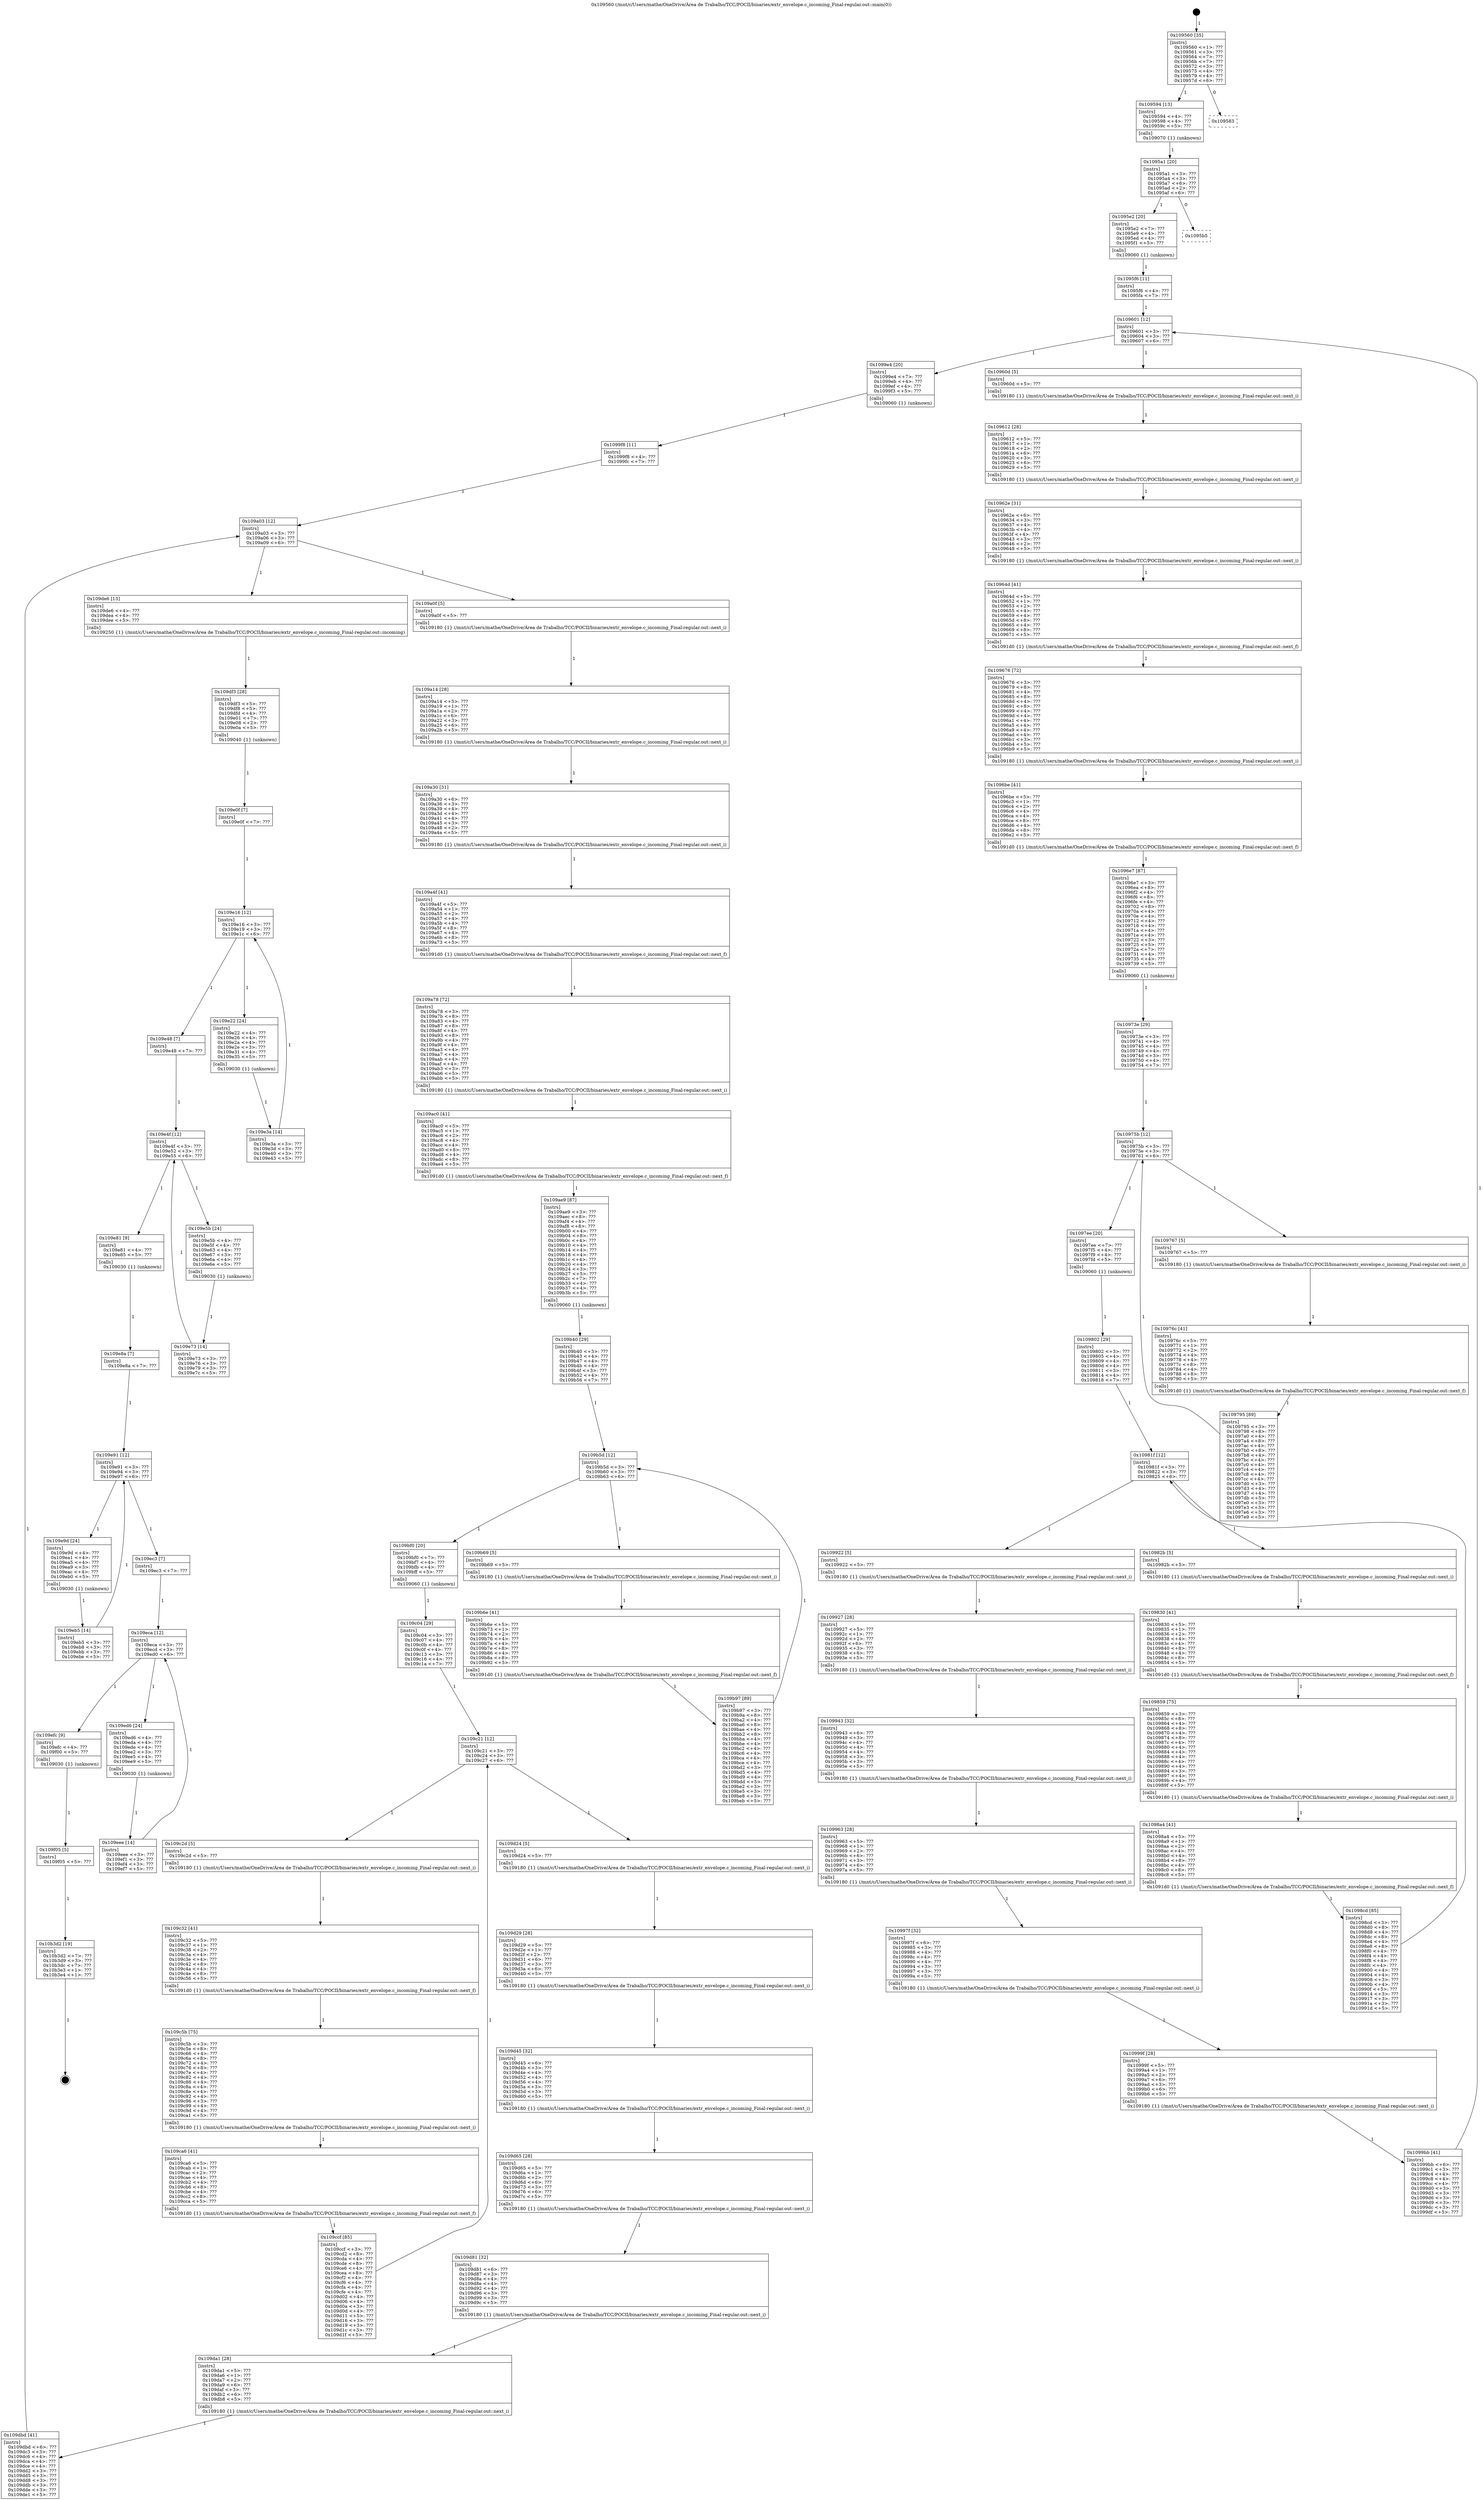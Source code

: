 digraph "0x109560" {
  label = "0x109560 (/mnt/c/Users/mathe/OneDrive/Área de Trabalho/TCC/POCII/binaries/extr_envelope.c_incoming_Final-regular.out::main(0))"
  labelloc = "t"
  node[shape=record]

  Entry [label="",width=0.3,height=0.3,shape=circle,fillcolor=black,style=filled]
  "0x109560" [label="{
     0x109560 [35]\l
     | [instrs]\l
     &nbsp;&nbsp;0x109560 \<+1\>: ???\l
     &nbsp;&nbsp;0x109561 \<+3\>: ???\l
     &nbsp;&nbsp;0x109564 \<+7\>: ???\l
     &nbsp;&nbsp;0x10956b \<+7\>: ???\l
     &nbsp;&nbsp;0x109572 \<+3\>: ???\l
     &nbsp;&nbsp;0x109575 \<+4\>: ???\l
     &nbsp;&nbsp;0x109579 \<+4\>: ???\l
     &nbsp;&nbsp;0x10957d \<+6\>: ???\l
  }"]
  "0x109594" [label="{
     0x109594 [13]\l
     | [instrs]\l
     &nbsp;&nbsp;0x109594 \<+4\>: ???\l
     &nbsp;&nbsp;0x109598 \<+4\>: ???\l
     &nbsp;&nbsp;0x10959c \<+5\>: ???\l
     | [calls]\l
     &nbsp;&nbsp;0x109070 \{1\} (unknown)\l
  }"]
  "0x109583" [label="{
     0x109583\l
  }", style=dashed]
  "0x1095a1" [label="{
     0x1095a1 [20]\l
     | [instrs]\l
     &nbsp;&nbsp;0x1095a1 \<+3\>: ???\l
     &nbsp;&nbsp;0x1095a4 \<+3\>: ???\l
     &nbsp;&nbsp;0x1095a7 \<+6\>: ???\l
     &nbsp;&nbsp;0x1095ad \<+2\>: ???\l
     &nbsp;&nbsp;0x1095af \<+6\>: ???\l
  }"]
  "0x1095e2" [label="{
     0x1095e2 [20]\l
     | [instrs]\l
     &nbsp;&nbsp;0x1095e2 \<+7\>: ???\l
     &nbsp;&nbsp;0x1095e9 \<+4\>: ???\l
     &nbsp;&nbsp;0x1095ed \<+4\>: ???\l
     &nbsp;&nbsp;0x1095f1 \<+5\>: ???\l
     | [calls]\l
     &nbsp;&nbsp;0x109060 \{1\} (unknown)\l
  }"]
  "0x1095b5" [label="{
     0x1095b5\l
  }", style=dashed]
  "0x109601" [label="{
     0x109601 [12]\l
     | [instrs]\l
     &nbsp;&nbsp;0x109601 \<+3\>: ???\l
     &nbsp;&nbsp;0x109604 \<+3\>: ???\l
     &nbsp;&nbsp;0x109607 \<+6\>: ???\l
  }"]
  "0x1099e4" [label="{
     0x1099e4 [20]\l
     | [instrs]\l
     &nbsp;&nbsp;0x1099e4 \<+7\>: ???\l
     &nbsp;&nbsp;0x1099eb \<+4\>: ???\l
     &nbsp;&nbsp;0x1099ef \<+4\>: ???\l
     &nbsp;&nbsp;0x1099f3 \<+5\>: ???\l
     | [calls]\l
     &nbsp;&nbsp;0x109060 \{1\} (unknown)\l
  }"]
  "0x10960d" [label="{
     0x10960d [5]\l
     | [instrs]\l
     &nbsp;&nbsp;0x10960d \<+5\>: ???\l
     | [calls]\l
     &nbsp;&nbsp;0x109180 \{1\} (/mnt/c/Users/mathe/OneDrive/Área de Trabalho/TCC/POCII/binaries/extr_envelope.c_incoming_Final-regular.out::next_i)\l
  }"]
  "0x109612" [label="{
     0x109612 [28]\l
     | [instrs]\l
     &nbsp;&nbsp;0x109612 \<+5\>: ???\l
     &nbsp;&nbsp;0x109617 \<+1\>: ???\l
     &nbsp;&nbsp;0x109618 \<+2\>: ???\l
     &nbsp;&nbsp;0x10961a \<+6\>: ???\l
     &nbsp;&nbsp;0x109620 \<+3\>: ???\l
     &nbsp;&nbsp;0x109623 \<+6\>: ???\l
     &nbsp;&nbsp;0x109629 \<+5\>: ???\l
     | [calls]\l
     &nbsp;&nbsp;0x109180 \{1\} (/mnt/c/Users/mathe/OneDrive/Área de Trabalho/TCC/POCII/binaries/extr_envelope.c_incoming_Final-regular.out::next_i)\l
  }"]
  "0x10962e" [label="{
     0x10962e [31]\l
     | [instrs]\l
     &nbsp;&nbsp;0x10962e \<+6\>: ???\l
     &nbsp;&nbsp;0x109634 \<+3\>: ???\l
     &nbsp;&nbsp;0x109637 \<+4\>: ???\l
     &nbsp;&nbsp;0x10963b \<+4\>: ???\l
     &nbsp;&nbsp;0x10963f \<+4\>: ???\l
     &nbsp;&nbsp;0x109643 \<+3\>: ???\l
     &nbsp;&nbsp;0x109646 \<+2\>: ???\l
     &nbsp;&nbsp;0x109648 \<+5\>: ???\l
     | [calls]\l
     &nbsp;&nbsp;0x109180 \{1\} (/mnt/c/Users/mathe/OneDrive/Área de Trabalho/TCC/POCII/binaries/extr_envelope.c_incoming_Final-regular.out::next_i)\l
  }"]
  "0x10964d" [label="{
     0x10964d [41]\l
     | [instrs]\l
     &nbsp;&nbsp;0x10964d \<+5\>: ???\l
     &nbsp;&nbsp;0x109652 \<+1\>: ???\l
     &nbsp;&nbsp;0x109653 \<+2\>: ???\l
     &nbsp;&nbsp;0x109655 \<+4\>: ???\l
     &nbsp;&nbsp;0x109659 \<+4\>: ???\l
     &nbsp;&nbsp;0x10965d \<+8\>: ???\l
     &nbsp;&nbsp;0x109665 \<+4\>: ???\l
     &nbsp;&nbsp;0x109669 \<+8\>: ???\l
     &nbsp;&nbsp;0x109671 \<+5\>: ???\l
     | [calls]\l
     &nbsp;&nbsp;0x1091d0 \{1\} (/mnt/c/Users/mathe/OneDrive/Área de Trabalho/TCC/POCII/binaries/extr_envelope.c_incoming_Final-regular.out::next_f)\l
  }"]
  "0x109676" [label="{
     0x109676 [72]\l
     | [instrs]\l
     &nbsp;&nbsp;0x109676 \<+3\>: ???\l
     &nbsp;&nbsp;0x109679 \<+8\>: ???\l
     &nbsp;&nbsp;0x109681 \<+4\>: ???\l
     &nbsp;&nbsp;0x109685 \<+8\>: ???\l
     &nbsp;&nbsp;0x10968d \<+4\>: ???\l
     &nbsp;&nbsp;0x109691 \<+8\>: ???\l
     &nbsp;&nbsp;0x109699 \<+4\>: ???\l
     &nbsp;&nbsp;0x10969d \<+4\>: ???\l
     &nbsp;&nbsp;0x1096a1 \<+4\>: ???\l
     &nbsp;&nbsp;0x1096a5 \<+4\>: ???\l
     &nbsp;&nbsp;0x1096a9 \<+4\>: ???\l
     &nbsp;&nbsp;0x1096ad \<+4\>: ???\l
     &nbsp;&nbsp;0x1096b1 \<+3\>: ???\l
     &nbsp;&nbsp;0x1096b4 \<+5\>: ???\l
     &nbsp;&nbsp;0x1096b9 \<+5\>: ???\l
     | [calls]\l
     &nbsp;&nbsp;0x109180 \{1\} (/mnt/c/Users/mathe/OneDrive/Área de Trabalho/TCC/POCII/binaries/extr_envelope.c_incoming_Final-regular.out::next_i)\l
  }"]
  "0x1096be" [label="{
     0x1096be [41]\l
     | [instrs]\l
     &nbsp;&nbsp;0x1096be \<+5\>: ???\l
     &nbsp;&nbsp;0x1096c3 \<+1\>: ???\l
     &nbsp;&nbsp;0x1096c4 \<+2\>: ???\l
     &nbsp;&nbsp;0x1096c6 \<+4\>: ???\l
     &nbsp;&nbsp;0x1096ca \<+4\>: ???\l
     &nbsp;&nbsp;0x1096ce \<+8\>: ???\l
     &nbsp;&nbsp;0x1096d6 \<+4\>: ???\l
     &nbsp;&nbsp;0x1096da \<+8\>: ???\l
     &nbsp;&nbsp;0x1096e2 \<+5\>: ???\l
     | [calls]\l
     &nbsp;&nbsp;0x1091d0 \{1\} (/mnt/c/Users/mathe/OneDrive/Área de Trabalho/TCC/POCII/binaries/extr_envelope.c_incoming_Final-regular.out::next_f)\l
  }"]
  "0x1096e7" [label="{
     0x1096e7 [87]\l
     | [instrs]\l
     &nbsp;&nbsp;0x1096e7 \<+3\>: ???\l
     &nbsp;&nbsp;0x1096ea \<+8\>: ???\l
     &nbsp;&nbsp;0x1096f2 \<+4\>: ???\l
     &nbsp;&nbsp;0x1096f6 \<+8\>: ???\l
     &nbsp;&nbsp;0x1096fe \<+4\>: ???\l
     &nbsp;&nbsp;0x109702 \<+8\>: ???\l
     &nbsp;&nbsp;0x10970a \<+4\>: ???\l
     &nbsp;&nbsp;0x10970e \<+4\>: ???\l
     &nbsp;&nbsp;0x109712 \<+4\>: ???\l
     &nbsp;&nbsp;0x109716 \<+4\>: ???\l
     &nbsp;&nbsp;0x10971a \<+4\>: ???\l
     &nbsp;&nbsp;0x10971e \<+4\>: ???\l
     &nbsp;&nbsp;0x109722 \<+3\>: ???\l
     &nbsp;&nbsp;0x109725 \<+5\>: ???\l
     &nbsp;&nbsp;0x10972a \<+7\>: ???\l
     &nbsp;&nbsp;0x109731 \<+4\>: ???\l
     &nbsp;&nbsp;0x109735 \<+4\>: ???\l
     &nbsp;&nbsp;0x109739 \<+5\>: ???\l
     | [calls]\l
     &nbsp;&nbsp;0x109060 \{1\} (unknown)\l
  }"]
  "0x10975b" [label="{
     0x10975b [12]\l
     | [instrs]\l
     &nbsp;&nbsp;0x10975b \<+3\>: ???\l
     &nbsp;&nbsp;0x10975e \<+3\>: ???\l
     &nbsp;&nbsp;0x109761 \<+6\>: ???\l
  }"]
  "0x1097ee" [label="{
     0x1097ee [20]\l
     | [instrs]\l
     &nbsp;&nbsp;0x1097ee \<+7\>: ???\l
     &nbsp;&nbsp;0x1097f5 \<+4\>: ???\l
     &nbsp;&nbsp;0x1097f9 \<+4\>: ???\l
     &nbsp;&nbsp;0x1097fd \<+5\>: ???\l
     | [calls]\l
     &nbsp;&nbsp;0x109060 \{1\} (unknown)\l
  }"]
  "0x109767" [label="{
     0x109767 [5]\l
     | [instrs]\l
     &nbsp;&nbsp;0x109767 \<+5\>: ???\l
     | [calls]\l
     &nbsp;&nbsp;0x109180 \{1\} (/mnt/c/Users/mathe/OneDrive/Área de Trabalho/TCC/POCII/binaries/extr_envelope.c_incoming_Final-regular.out::next_i)\l
  }"]
  "0x10976c" [label="{
     0x10976c [41]\l
     | [instrs]\l
     &nbsp;&nbsp;0x10976c \<+5\>: ???\l
     &nbsp;&nbsp;0x109771 \<+1\>: ???\l
     &nbsp;&nbsp;0x109772 \<+2\>: ???\l
     &nbsp;&nbsp;0x109774 \<+4\>: ???\l
     &nbsp;&nbsp;0x109778 \<+4\>: ???\l
     &nbsp;&nbsp;0x10977c \<+8\>: ???\l
     &nbsp;&nbsp;0x109784 \<+4\>: ???\l
     &nbsp;&nbsp;0x109788 \<+8\>: ???\l
     &nbsp;&nbsp;0x109790 \<+5\>: ???\l
     | [calls]\l
     &nbsp;&nbsp;0x1091d0 \{1\} (/mnt/c/Users/mathe/OneDrive/Área de Trabalho/TCC/POCII/binaries/extr_envelope.c_incoming_Final-regular.out::next_f)\l
  }"]
  "0x109795" [label="{
     0x109795 [89]\l
     | [instrs]\l
     &nbsp;&nbsp;0x109795 \<+3\>: ???\l
     &nbsp;&nbsp;0x109798 \<+8\>: ???\l
     &nbsp;&nbsp;0x1097a0 \<+4\>: ???\l
     &nbsp;&nbsp;0x1097a4 \<+8\>: ???\l
     &nbsp;&nbsp;0x1097ac \<+4\>: ???\l
     &nbsp;&nbsp;0x1097b0 \<+8\>: ???\l
     &nbsp;&nbsp;0x1097b8 \<+4\>: ???\l
     &nbsp;&nbsp;0x1097bc \<+4\>: ???\l
     &nbsp;&nbsp;0x1097c0 \<+4\>: ???\l
     &nbsp;&nbsp;0x1097c4 \<+4\>: ???\l
     &nbsp;&nbsp;0x1097c8 \<+4\>: ???\l
     &nbsp;&nbsp;0x1097cc \<+4\>: ???\l
     &nbsp;&nbsp;0x1097d0 \<+3\>: ???\l
     &nbsp;&nbsp;0x1097d3 \<+4\>: ???\l
     &nbsp;&nbsp;0x1097d7 \<+4\>: ???\l
     &nbsp;&nbsp;0x1097db \<+5\>: ???\l
     &nbsp;&nbsp;0x1097e0 \<+3\>: ???\l
     &nbsp;&nbsp;0x1097e3 \<+3\>: ???\l
     &nbsp;&nbsp;0x1097e6 \<+3\>: ???\l
     &nbsp;&nbsp;0x1097e9 \<+5\>: ???\l
  }"]
  "0x10973e" [label="{
     0x10973e [29]\l
     | [instrs]\l
     &nbsp;&nbsp;0x10973e \<+3\>: ???\l
     &nbsp;&nbsp;0x109741 \<+4\>: ???\l
     &nbsp;&nbsp;0x109745 \<+4\>: ???\l
     &nbsp;&nbsp;0x109749 \<+4\>: ???\l
     &nbsp;&nbsp;0x10974d \<+3\>: ???\l
     &nbsp;&nbsp;0x109750 \<+4\>: ???\l
     &nbsp;&nbsp;0x109754 \<+7\>: ???\l
  }"]
  "0x10981f" [label="{
     0x10981f [12]\l
     | [instrs]\l
     &nbsp;&nbsp;0x10981f \<+3\>: ???\l
     &nbsp;&nbsp;0x109822 \<+3\>: ???\l
     &nbsp;&nbsp;0x109825 \<+6\>: ???\l
  }"]
  "0x109922" [label="{
     0x109922 [5]\l
     | [instrs]\l
     &nbsp;&nbsp;0x109922 \<+5\>: ???\l
     | [calls]\l
     &nbsp;&nbsp;0x109180 \{1\} (/mnt/c/Users/mathe/OneDrive/Área de Trabalho/TCC/POCII/binaries/extr_envelope.c_incoming_Final-regular.out::next_i)\l
  }"]
  "0x10982b" [label="{
     0x10982b [5]\l
     | [instrs]\l
     &nbsp;&nbsp;0x10982b \<+5\>: ???\l
     | [calls]\l
     &nbsp;&nbsp;0x109180 \{1\} (/mnt/c/Users/mathe/OneDrive/Área de Trabalho/TCC/POCII/binaries/extr_envelope.c_incoming_Final-regular.out::next_i)\l
  }"]
  "0x109830" [label="{
     0x109830 [41]\l
     | [instrs]\l
     &nbsp;&nbsp;0x109830 \<+5\>: ???\l
     &nbsp;&nbsp;0x109835 \<+1\>: ???\l
     &nbsp;&nbsp;0x109836 \<+2\>: ???\l
     &nbsp;&nbsp;0x109838 \<+4\>: ???\l
     &nbsp;&nbsp;0x10983c \<+4\>: ???\l
     &nbsp;&nbsp;0x109840 \<+8\>: ???\l
     &nbsp;&nbsp;0x109848 \<+4\>: ???\l
     &nbsp;&nbsp;0x10984c \<+8\>: ???\l
     &nbsp;&nbsp;0x109854 \<+5\>: ???\l
     | [calls]\l
     &nbsp;&nbsp;0x1091d0 \{1\} (/mnt/c/Users/mathe/OneDrive/Área de Trabalho/TCC/POCII/binaries/extr_envelope.c_incoming_Final-regular.out::next_f)\l
  }"]
  "0x109859" [label="{
     0x109859 [75]\l
     | [instrs]\l
     &nbsp;&nbsp;0x109859 \<+3\>: ???\l
     &nbsp;&nbsp;0x10985c \<+8\>: ???\l
     &nbsp;&nbsp;0x109864 \<+4\>: ???\l
     &nbsp;&nbsp;0x109868 \<+8\>: ???\l
     &nbsp;&nbsp;0x109870 \<+4\>: ???\l
     &nbsp;&nbsp;0x109874 \<+8\>: ???\l
     &nbsp;&nbsp;0x10987c \<+4\>: ???\l
     &nbsp;&nbsp;0x109880 \<+4\>: ???\l
     &nbsp;&nbsp;0x109884 \<+4\>: ???\l
     &nbsp;&nbsp;0x109888 \<+4\>: ???\l
     &nbsp;&nbsp;0x10988c \<+4\>: ???\l
     &nbsp;&nbsp;0x109890 \<+4\>: ???\l
     &nbsp;&nbsp;0x109894 \<+3\>: ???\l
     &nbsp;&nbsp;0x109897 \<+4\>: ???\l
     &nbsp;&nbsp;0x10989b \<+4\>: ???\l
     &nbsp;&nbsp;0x10989f \<+5\>: ???\l
     | [calls]\l
     &nbsp;&nbsp;0x109180 \{1\} (/mnt/c/Users/mathe/OneDrive/Área de Trabalho/TCC/POCII/binaries/extr_envelope.c_incoming_Final-regular.out::next_i)\l
  }"]
  "0x1098a4" [label="{
     0x1098a4 [41]\l
     | [instrs]\l
     &nbsp;&nbsp;0x1098a4 \<+5\>: ???\l
     &nbsp;&nbsp;0x1098a9 \<+1\>: ???\l
     &nbsp;&nbsp;0x1098aa \<+2\>: ???\l
     &nbsp;&nbsp;0x1098ac \<+4\>: ???\l
     &nbsp;&nbsp;0x1098b0 \<+4\>: ???\l
     &nbsp;&nbsp;0x1098b4 \<+8\>: ???\l
     &nbsp;&nbsp;0x1098bc \<+4\>: ???\l
     &nbsp;&nbsp;0x1098c0 \<+8\>: ???\l
     &nbsp;&nbsp;0x1098c8 \<+5\>: ???\l
     | [calls]\l
     &nbsp;&nbsp;0x1091d0 \{1\} (/mnt/c/Users/mathe/OneDrive/Área de Trabalho/TCC/POCII/binaries/extr_envelope.c_incoming_Final-regular.out::next_f)\l
  }"]
  "0x1098cd" [label="{
     0x1098cd [85]\l
     | [instrs]\l
     &nbsp;&nbsp;0x1098cd \<+3\>: ???\l
     &nbsp;&nbsp;0x1098d0 \<+8\>: ???\l
     &nbsp;&nbsp;0x1098d8 \<+4\>: ???\l
     &nbsp;&nbsp;0x1098dc \<+8\>: ???\l
     &nbsp;&nbsp;0x1098e4 \<+4\>: ???\l
     &nbsp;&nbsp;0x1098e8 \<+8\>: ???\l
     &nbsp;&nbsp;0x1098f0 \<+4\>: ???\l
     &nbsp;&nbsp;0x1098f4 \<+4\>: ???\l
     &nbsp;&nbsp;0x1098f8 \<+4\>: ???\l
     &nbsp;&nbsp;0x1098fc \<+4\>: ???\l
     &nbsp;&nbsp;0x109900 \<+4\>: ???\l
     &nbsp;&nbsp;0x109904 \<+4\>: ???\l
     &nbsp;&nbsp;0x109908 \<+3\>: ???\l
     &nbsp;&nbsp;0x10990b \<+4\>: ???\l
     &nbsp;&nbsp;0x10990f \<+5\>: ???\l
     &nbsp;&nbsp;0x109914 \<+3\>: ???\l
     &nbsp;&nbsp;0x109917 \<+3\>: ???\l
     &nbsp;&nbsp;0x10991a \<+3\>: ???\l
     &nbsp;&nbsp;0x10991d \<+5\>: ???\l
  }"]
  "0x109802" [label="{
     0x109802 [29]\l
     | [instrs]\l
     &nbsp;&nbsp;0x109802 \<+3\>: ???\l
     &nbsp;&nbsp;0x109805 \<+4\>: ???\l
     &nbsp;&nbsp;0x109809 \<+4\>: ???\l
     &nbsp;&nbsp;0x10980d \<+4\>: ???\l
     &nbsp;&nbsp;0x109811 \<+3\>: ???\l
     &nbsp;&nbsp;0x109814 \<+4\>: ???\l
     &nbsp;&nbsp;0x109818 \<+7\>: ???\l
  }"]
  "0x109927" [label="{
     0x109927 [28]\l
     | [instrs]\l
     &nbsp;&nbsp;0x109927 \<+5\>: ???\l
     &nbsp;&nbsp;0x10992c \<+1\>: ???\l
     &nbsp;&nbsp;0x10992d \<+2\>: ???\l
     &nbsp;&nbsp;0x10992f \<+6\>: ???\l
     &nbsp;&nbsp;0x109935 \<+3\>: ???\l
     &nbsp;&nbsp;0x109938 \<+6\>: ???\l
     &nbsp;&nbsp;0x10993e \<+5\>: ???\l
     | [calls]\l
     &nbsp;&nbsp;0x109180 \{1\} (/mnt/c/Users/mathe/OneDrive/Área de Trabalho/TCC/POCII/binaries/extr_envelope.c_incoming_Final-regular.out::next_i)\l
  }"]
  "0x109943" [label="{
     0x109943 [32]\l
     | [instrs]\l
     &nbsp;&nbsp;0x109943 \<+6\>: ???\l
     &nbsp;&nbsp;0x109949 \<+3\>: ???\l
     &nbsp;&nbsp;0x10994c \<+4\>: ???\l
     &nbsp;&nbsp;0x109950 \<+4\>: ???\l
     &nbsp;&nbsp;0x109954 \<+4\>: ???\l
     &nbsp;&nbsp;0x109958 \<+3\>: ???\l
     &nbsp;&nbsp;0x10995b \<+3\>: ???\l
     &nbsp;&nbsp;0x10995e \<+5\>: ???\l
     | [calls]\l
     &nbsp;&nbsp;0x109180 \{1\} (/mnt/c/Users/mathe/OneDrive/Área de Trabalho/TCC/POCII/binaries/extr_envelope.c_incoming_Final-regular.out::next_i)\l
  }"]
  "0x109963" [label="{
     0x109963 [28]\l
     | [instrs]\l
     &nbsp;&nbsp;0x109963 \<+5\>: ???\l
     &nbsp;&nbsp;0x109968 \<+1\>: ???\l
     &nbsp;&nbsp;0x109969 \<+2\>: ???\l
     &nbsp;&nbsp;0x10996b \<+6\>: ???\l
     &nbsp;&nbsp;0x109971 \<+3\>: ???\l
     &nbsp;&nbsp;0x109974 \<+6\>: ???\l
     &nbsp;&nbsp;0x10997a \<+5\>: ???\l
     | [calls]\l
     &nbsp;&nbsp;0x109180 \{1\} (/mnt/c/Users/mathe/OneDrive/Área de Trabalho/TCC/POCII/binaries/extr_envelope.c_incoming_Final-regular.out::next_i)\l
  }"]
  "0x10997f" [label="{
     0x10997f [32]\l
     | [instrs]\l
     &nbsp;&nbsp;0x10997f \<+6\>: ???\l
     &nbsp;&nbsp;0x109985 \<+3\>: ???\l
     &nbsp;&nbsp;0x109988 \<+4\>: ???\l
     &nbsp;&nbsp;0x10998c \<+4\>: ???\l
     &nbsp;&nbsp;0x109990 \<+4\>: ???\l
     &nbsp;&nbsp;0x109994 \<+3\>: ???\l
     &nbsp;&nbsp;0x109997 \<+3\>: ???\l
     &nbsp;&nbsp;0x10999a \<+5\>: ???\l
     | [calls]\l
     &nbsp;&nbsp;0x109180 \{1\} (/mnt/c/Users/mathe/OneDrive/Área de Trabalho/TCC/POCII/binaries/extr_envelope.c_incoming_Final-regular.out::next_i)\l
  }"]
  "0x10999f" [label="{
     0x10999f [28]\l
     | [instrs]\l
     &nbsp;&nbsp;0x10999f \<+5\>: ???\l
     &nbsp;&nbsp;0x1099a4 \<+1\>: ???\l
     &nbsp;&nbsp;0x1099a5 \<+2\>: ???\l
     &nbsp;&nbsp;0x1099a7 \<+6\>: ???\l
     &nbsp;&nbsp;0x1099ad \<+3\>: ???\l
     &nbsp;&nbsp;0x1099b0 \<+6\>: ???\l
     &nbsp;&nbsp;0x1099b6 \<+5\>: ???\l
     | [calls]\l
     &nbsp;&nbsp;0x109180 \{1\} (/mnt/c/Users/mathe/OneDrive/Área de Trabalho/TCC/POCII/binaries/extr_envelope.c_incoming_Final-regular.out::next_i)\l
  }"]
  "0x1099bb" [label="{
     0x1099bb [41]\l
     | [instrs]\l
     &nbsp;&nbsp;0x1099bb \<+6\>: ???\l
     &nbsp;&nbsp;0x1099c1 \<+3\>: ???\l
     &nbsp;&nbsp;0x1099c4 \<+4\>: ???\l
     &nbsp;&nbsp;0x1099c8 \<+4\>: ???\l
     &nbsp;&nbsp;0x1099cc \<+4\>: ???\l
     &nbsp;&nbsp;0x1099d0 \<+3\>: ???\l
     &nbsp;&nbsp;0x1099d3 \<+3\>: ???\l
     &nbsp;&nbsp;0x1099d6 \<+3\>: ???\l
     &nbsp;&nbsp;0x1099d9 \<+3\>: ???\l
     &nbsp;&nbsp;0x1099dc \<+3\>: ???\l
     &nbsp;&nbsp;0x1099df \<+5\>: ???\l
  }"]
  "0x1095f6" [label="{
     0x1095f6 [11]\l
     | [instrs]\l
     &nbsp;&nbsp;0x1095f6 \<+4\>: ???\l
     &nbsp;&nbsp;0x1095fa \<+7\>: ???\l
  }"]
  "0x109a03" [label="{
     0x109a03 [12]\l
     | [instrs]\l
     &nbsp;&nbsp;0x109a03 \<+3\>: ???\l
     &nbsp;&nbsp;0x109a06 \<+3\>: ???\l
     &nbsp;&nbsp;0x109a09 \<+6\>: ???\l
  }"]
  "0x109de6" [label="{
     0x109de6 [13]\l
     | [instrs]\l
     &nbsp;&nbsp;0x109de6 \<+4\>: ???\l
     &nbsp;&nbsp;0x109dea \<+4\>: ???\l
     &nbsp;&nbsp;0x109dee \<+5\>: ???\l
     | [calls]\l
     &nbsp;&nbsp;0x109250 \{1\} (/mnt/c/Users/mathe/OneDrive/Área de Trabalho/TCC/POCII/binaries/extr_envelope.c_incoming_Final-regular.out::incoming)\l
  }"]
  "0x109a0f" [label="{
     0x109a0f [5]\l
     | [instrs]\l
     &nbsp;&nbsp;0x109a0f \<+5\>: ???\l
     | [calls]\l
     &nbsp;&nbsp;0x109180 \{1\} (/mnt/c/Users/mathe/OneDrive/Área de Trabalho/TCC/POCII/binaries/extr_envelope.c_incoming_Final-regular.out::next_i)\l
  }"]
  "0x109a14" [label="{
     0x109a14 [28]\l
     | [instrs]\l
     &nbsp;&nbsp;0x109a14 \<+5\>: ???\l
     &nbsp;&nbsp;0x109a19 \<+1\>: ???\l
     &nbsp;&nbsp;0x109a1a \<+2\>: ???\l
     &nbsp;&nbsp;0x109a1c \<+6\>: ???\l
     &nbsp;&nbsp;0x109a22 \<+3\>: ???\l
     &nbsp;&nbsp;0x109a25 \<+6\>: ???\l
     &nbsp;&nbsp;0x109a2b \<+5\>: ???\l
     | [calls]\l
     &nbsp;&nbsp;0x109180 \{1\} (/mnt/c/Users/mathe/OneDrive/Área de Trabalho/TCC/POCII/binaries/extr_envelope.c_incoming_Final-regular.out::next_i)\l
  }"]
  "0x109a30" [label="{
     0x109a30 [31]\l
     | [instrs]\l
     &nbsp;&nbsp;0x109a30 \<+6\>: ???\l
     &nbsp;&nbsp;0x109a36 \<+3\>: ???\l
     &nbsp;&nbsp;0x109a39 \<+4\>: ???\l
     &nbsp;&nbsp;0x109a3d \<+4\>: ???\l
     &nbsp;&nbsp;0x109a41 \<+4\>: ???\l
     &nbsp;&nbsp;0x109a45 \<+3\>: ???\l
     &nbsp;&nbsp;0x109a48 \<+2\>: ???\l
     &nbsp;&nbsp;0x109a4a \<+5\>: ???\l
     | [calls]\l
     &nbsp;&nbsp;0x109180 \{1\} (/mnt/c/Users/mathe/OneDrive/Área de Trabalho/TCC/POCII/binaries/extr_envelope.c_incoming_Final-regular.out::next_i)\l
  }"]
  "0x109a4f" [label="{
     0x109a4f [41]\l
     | [instrs]\l
     &nbsp;&nbsp;0x109a4f \<+5\>: ???\l
     &nbsp;&nbsp;0x109a54 \<+1\>: ???\l
     &nbsp;&nbsp;0x109a55 \<+2\>: ???\l
     &nbsp;&nbsp;0x109a57 \<+4\>: ???\l
     &nbsp;&nbsp;0x109a5b \<+4\>: ???\l
     &nbsp;&nbsp;0x109a5f \<+8\>: ???\l
     &nbsp;&nbsp;0x109a67 \<+4\>: ???\l
     &nbsp;&nbsp;0x109a6b \<+8\>: ???\l
     &nbsp;&nbsp;0x109a73 \<+5\>: ???\l
     | [calls]\l
     &nbsp;&nbsp;0x1091d0 \{1\} (/mnt/c/Users/mathe/OneDrive/Área de Trabalho/TCC/POCII/binaries/extr_envelope.c_incoming_Final-regular.out::next_f)\l
  }"]
  "0x109a78" [label="{
     0x109a78 [72]\l
     | [instrs]\l
     &nbsp;&nbsp;0x109a78 \<+3\>: ???\l
     &nbsp;&nbsp;0x109a7b \<+8\>: ???\l
     &nbsp;&nbsp;0x109a83 \<+4\>: ???\l
     &nbsp;&nbsp;0x109a87 \<+8\>: ???\l
     &nbsp;&nbsp;0x109a8f \<+4\>: ???\l
     &nbsp;&nbsp;0x109a93 \<+8\>: ???\l
     &nbsp;&nbsp;0x109a9b \<+4\>: ???\l
     &nbsp;&nbsp;0x109a9f \<+4\>: ???\l
     &nbsp;&nbsp;0x109aa3 \<+4\>: ???\l
     &nbsp;&nbsp;0x109aa7 \<+4\>: ???\l
     &nbsp;&nbsp;0x109aab \<+4\>: ???\l
     &nbsp;&nbsp;0x109aaf \<+4\>: ???\l
     &nbsp;&nbsp;0x109ab3 \<+3\>: ???\l
     &nbsp;&nbsp;0x109ab6 \<+5\>: ???\l
     &nbsp;&nbsp;0x109abb \<+5\>: ???\l
     | [calls]\l
     &nbsp;&nbsp;0x109180 \{1\} (/mnt/c/Users/mathe/OneDrive/Área de Trabalho/TCC/POCII/binaries/extr_envelope.c_incoming_Final-regular.out::next_i)\l
  }"]
  "0x109ac0" [label="{
     0x109ac0 [41]\l
     | [instrs]\l
     &nbsp;&nbsp;0x109ac0 \<+5\>: ???\l
     &nbsp;&nbsp;0x109ac5 \<+1\>: ???\l
     &nbsp;&nbsp;0x109ac6 \<+2\>: ???\l
     &nbsp;&nbsp;0x109ac8 \<+4\>: ???\l
     &nbsp;&nbsp;0x109acc \<+4\>: ???\l
     &nbsp;&nbsp;0x109ad0 \<+8\>: ???\l
     &nbsp;&nbsp;0x109ad8 \<+4\>: ???\l
     &nbsp;&nbsp;0x109adc \<+8\>: ???\l
     &nbsp;&nbsp;0x109ae4 \<+5\>: ???\l
     | [calls]\l
     &nbsp;&nbsp;0x1091d0 \{1\} (/mnt/c/Users/mathe/OneDrive/Área de Trabalho/TCC/POCII/binaries/extr_envelope.c_incoming_Final-regular.out::next_f)\l
  }"]
  "0x109ae9" [label="{
     0x109ae9 [87]\l
     | [instrs]\l
     &nbsp;&nbsp;0x109ae9 \<+3\>: ???\l
     &nbsp;&nbsp;0x109aec \<+8\>: ???\l
     &nbsp;&nbsp;0x109af4 \<+4\>: ???\l
     &nbsp;&nbsp;0x109af8 \<+8\>: ???\l
     &nbsp;&nbsp;0x109b00 \<+4\>: ???\l
     &nbsp;&nbsp;0x109b04 \<+8\>: ???\l
     &nbsp;&nbsp;0x109b0c \<+4\>: ???\l
     &nbsp;&nbsp;0x109b10 \<+4\>: ???\l
     &nbsp;&nbsp;0x109b14 \<+4\>: ???\l
     &nbsp;&nbsp;0x109b18 \<+4\>: ???\l
     &nbsp;&nbsp;0x109b1c \<+4\>: ???\l
     &nbsp;&nbsp;0x109b20 \<+4\>: ???\l
     &nbsp;&nbsp;0x109b24 \<+3\>: ???\l
     &nbsp;&nbsp;0x109b27 \<+5\>: ???\l
     &nbsp;&nbsp;0x109b2c \<+7\>: ???\l
     &nbsp;&nbsp;0x109b33 \<+4\>: ???\l
     &nbsp;&nbsp;0x109b37 \<+4\>: ???\l
     &nbsp;&nbsp;0x109b3b \<+5\>: ???\l
     | [calls]\l
     &nbsp;&nbsp;0x109060 \{1\} (unknown)\l
  }"]
  "0x109b5d" [label="{
     0x109b5d [12]\l
     | [instrs]\l
     &nbsp;&nbsp;0x109b5d \<+3\>: ???\l
     &nbsp;&nbsp;0x109b60 \<+3\>: ???\l
     &nbsp;&nbsp;0x109b63 \<+6\>: ???\l
  }"]
  "0x109bf0" [label="{
     0x109bf0 [20]\l
     | [instrs]\l
     &nbsp;&nbsp;0x109bf0 \<+7\>: ???\l
     &nbsp;&nbsp;0x109bf7 \<+4\>: ???\l
     &nbsp;&nbsp;0x109bfb \<+4\>: ???\l
     &nbsp;&nbsp;0x109bff \<+5\>: ???\l
     | [calls]\l
     &nbsp;&nbsp;0x109060 \{1\} (unknown)\l
  }"]
  "0x109b69" [label="{
     0x109b69 [5]\l
     | [instrs]\l
     &nbsp;&nbsp;0x109b69 \<+5\>: ???\l
     | [calls]\l
     &nbsp;&nbsp;0x109180 \{1\} (/mnt/c/Users/mathe/OneDrive/Área de Trabalho/TCC/POCII/binaries/extr_envelope.c_incoming_Final-regular.out::next_i)\l
  }"]
  "0x109b6e" [label="{
     0x109b6e [41]\l
     | [instrs]\l
     &nbsp;&nbsp;0x109b6e \<+5\>: ???\l
     &nbsp;&nbsp;0x109b73 \<+1\>: ???\l
     &nbsp;&nbsp;0x109b74 \<+2\>: ???\l
     &nbsp;&nbsp;0x109b76 \<+4\>: ???\l
     &nbsp;&nbsp;0x109b7a \<+4\>: ???\l
     &nbsp;&nbsp;0x109b7e \<+8\>: ???\l
     &nbsp;&nbsp;0x109b86 \<+4\>: ???\l
     &nbsp;&nbsp;0x109b8a \<+8\>: ???\l
     &nbsp;&nbsp;0x109b92 \<+5\>: ???\l
     | [calls]\l
     &nbsp;&nbsp;0x1091d0 \{1\} (/mnt/c/Users/mathe/OneDrive/Área de Trabalho/TCC/POCII/binaries/extr_envelope.c_incoming_Final-regular.out::next_f)\l
  }"]
  "0x109b97" [label="{
     0x109b97 [89]\l
     | [instrs]\l
     &nbsp;&nbsp;0x109b97 \<+3\>: ???\l
     &nbsp;&nbsp;0x109b9a \<+8\>: ???\l
     &nbsp;&nbsp;0x109ba2 \<+4\>: ???\l
     &nbsp;&nbsp;0x109ba6 \<+8\>: ???\l
     &nbsp;&nbsp;0x109bae \<+4\>: ???\l
     &nbsp;&nbsp;0x109bb2 \<+8\>: ???\l
     &nbsp;&nbsp;0x109bba \<+4\>: ???\l
     &nbsp;&nbsp;0x109bbe \<+4\>: ???\l
     &nbsp;&nbsp;0x109bc2 \<+4\>: ???\l
     &nbsp;&nbsp;0x109bc6 \<+4\>: ???\l
     &nbsp;&nbsp;0x109bca \<+4\>: ???\l
     &nbsp;&nbsp;0x109bce \<+4\>: ???\l
     &nbsp;&nbsp;0x109bd2 \<+3\>: ???\l
     &nbsp;&nbsp;0x109bd5 \<+4\>: ???\l
     &nbsp;&nbsp;0x109bd9 \<+4\>: ???\l
     &nbsp;&nbsp;0x109bdd \<+5\>: ???\l
     &nbsp;&nbsp;0x109be2 \<+3\>: ???\l
     &nbsp;&nbsp;0x109be5 \<+3\>: ???\l
     &nbsp;&nbsp;0x109be8 \<+3\>: ???\l
     &nbsp;&nbsp;0x109beb \<+5\>: ???\l
  }"]
  "0x109b40" [label="{
     0x109b40 [29]\l
     | [instrs]\l
     &nbsp;&nbsp;0x109b40 \<+3\>: ???\l
     &nbsp;&nbsp;0x109b43 \<+4\>: ???\l
     &nbsp;&nbsp;0x109b47 \<+4\>: ???\l
     &nbsp;&nbsp;0x109b4b \<+4\>: ???\l
     &nbsp;&nbsp;0x109b4f \<+3\>: ???\l
     &nbsp;&nbsp;0x109b52 \<+4\>: ???\l
     &nbsp;&nbsp;0x109b56 \<+7\>: ???\l
  }"]
  "0x109c21" [label="{
     0x109c21 [12]\l
     | [instrs]\l
     &nbsp;&nbsp;0x109c21 \<+3\>: ???\l
     &nbsp;&nbsp;0x109c24 \<+3\>: ???\l
     &nbsp;&nbsp;0x109c27 \<+6\>: ???\l
  }"]
  "0x109d24" [label="{
     0x109d24 [5]\l
     | [instrs]\l
     &nbsp;&nbsp;0x109d24 \<+5\>: ???\l
     | [calls]\l
     &nbsp;&nbsp;0x109180 \{1\} (/mnt/c/Users/mathe/OneDrive/Área de Trabalho/TCC/POCII/binaries/extr_envelope.c_incoming_Final-regular.out::next_i)\l
  }"]
  "0x109c2d" [label="{
     0x109c2d [5]\l
     | [instrs]\l
     &nbsp;&nbsp;0x109c2d \<+5\>: ???\l
     | [calls]\l
     &nbsp;&nbsp;0x109180 \{1\} (/mnt/c/Users/mathe/OneDrive/Área de Trabalho/TCC/POCII/binaries/extr_envelope.c_incoming_Final-regular.out::next_i)\l
  }"]
  "0x109c32" [label="{
     0x109c32 [41]\l
     | [instrs]\l
     &nbsp;&nbsp;0x109c32 \<+5\>: ???\l
     &nbsp;&nbsp;0x109c37 \<+1\>: ???\l
     &nbsp;&nbsp;0x109c38 \<+2\>: ???\l
     &nbsp;&nbsp;0x109c3a \<+4\>: ???\l
     &nbsp;&nbsp;0x109c3e \<+4\>: ???\l
     &nbsp;&nbsp;0x109c42 \<+8\>: ???\l
     &nbsp;&nbsp;0x109c4a \<+4\>: ???\l
     &nbsp;&nbsp;0x109c4e \<+8\>: ???\l
     &nbsp;&nbsp;0x109c56 \<+5\>: ???\l
     | [calls]\l
     &nbsp;&nbsp;0x1091d0 \{1\} (/mnt/c/Users/mathe/OneDrive/Área de Trabalho/TCC/POCII/binaries/extr_envelope.c_incoming_Final-regular.out::next_f)\l
  }"]
  "0x109c5b" [label="{
     0x109c5b [75]\l
     | [instrs]\l
     &nbsp;&nbsp;0x109c5b \<+3\>: ???\l
     &nbsp;&nbsp;0x109c5e \<+8\>: ???\l
     &nbsp;&nbsp;0x109c66 \<+4\>: ???\l
     &nbsp;&nbsp;0x109c6a \<+8\>: ???\l
     &nbsp;&nbsp;0x109c72 \<+4\>: ???\l
     &nbsp;&nbsp;0x109c76 \<+8\>: ???\l
     &nbsp;&nbsp;0x109c7e \<+4\>: ???\l
     &nbsp;&nbsp;0x109c82 \<+4\>: ???\l
     &nbsp;&nbsp;0x109c86 \<+4\>: ???\l
     &nbsp;&nbsp;0x109c8a \<+4\>: ???\l
     &nbsp;&nbsp;0x109c8e \<+4\>: ???\l
     &nbsp;&nbsp;0x109c92 \<+4\>: ???\l
     &nbsp;&nbsp;0x109c96 \<+3\>: ???\l
     &nbsp;&nbsp;0x109c99 \<+4\>: ???\l
     &nbsp;&nbsp;0x109c9d \<+4\>: ???\l
     &nbsp;&nbsp;0x109ca1 \<+5\>: ???\l
     | [calls]\l
     &nbsp;&nbsp;0x109180 \{1\} (/mnt/c/Users/mathe/OneDrive/Área de Trabalho/TCC/POCII/binaries/extr_envelope.c_incoming_Final-regular.out::next_i)\l
  }"]
  "0x109ca6" [label="{
     0x109ca6 [41]\l
     | [instrs]\l
     &nbsp;&nbsp;0x109ca6 \<+5\>: ???\l
     &nbsp;&nbsp;0x109cab \<+1\>: ???\l
     &nbsp;&nbsp;0x109cac \<+2\>: ???\l
     &nbsp;&nbsp;0x109cae \<+4\>: ???\l
     &nbsp;&nbsp;0x109cb2 \<+4\>: ???\l
     &nbsp;&nbsp;0x109cb6 \<+8\>: ???\l
     &nbsp;&nbsp;0x109cbe \<+4\>: ???\l
     &nbsp;&nbsp;0x109cc2 \<+8\>: ???\l
     &nbsp;&nbsp;0x109cca \<+5\>: ???\l
     | [calls]\l
     &nbsp;&nbsp;0x1091d0 \{1\} (/mnt/c/Users/mathe/OneDrive/Área de Trabalho/TCC/POCII/binaries/extr_envelope.c_incoming_Final-regular.out::next_f)\l
  }"]
  "0x109ccf" [label="{
     0x109ccf [85]\l
     | [instrs]\l
     &nbsp;&nbsp;0x109ccf \<+3\>: ???\l
     &nbsp;&nbsp;0x109cd2 \<+8\>: ???\l
     &nbsp;&nbsp;0x109cda \<+4\>: ???\l
     &nbsp;&nbsp;0x109cde \<+8\>: ???\l
     &nbsp;&nbsp;0x109ce6 \<+4\>: ???\l
     &nbsp;&nbsp;0x109cea \<+8\>: ???\l
     &nbsp;&nbsp;0x109cf2 \<+4\>: ???\l
     &nbsp;&nbsp;0x109cf6 \<+4\>: ???\l
     &nbsp;&nbsp;0x109cfa \<+4\>: ???\l
     &nbsp;&nbsp;0x109cfe \<+4\>: ???\l
     &nbsp;&nbsp;0x109d02 \<+4\>: ???\l
     &nbsp;&nbsp;0x109d06 \<+4\>: ???\l
     &nbsp;&nbsp;0x109d0a \<+3\>: ???\l
     &nbsp;&nbsp;0x109d0d \<+4\>: ???\l
     &nbsp;&nbsp;0x109d11 \<+5\>: ???\l
     &nbsp;&nbsp;0x109d16 \<+3\>: ???\l
     &nbsp;&nbsp;0x109d19 \<+3\>: ???\l
     &nbsp;&nbsp;0x109d1c \<+3\>: ???\l
     &nbsp;&nbsp;0x109d1f \<+5\>: ???\l
  }"]
  "0x109c04" [label="{
     0x109c04 [29]\l
     | [instrs]\l
     &nbsp;&nbsp;0x109c04 \<+3\>: ???\l
     &nbsp;&nbsp;0x109c07 \<+4\>: ???\l
     &nbsp;&nbsp;0x109c0b \<+4\>: ???\l
     &nbsp;&nbsp;0x109c0f \<+4\>: ???\l
     &nbsp;&nbsp;0x109c13 \<+3\>: ???\l
     &nbsp;&nbsp;0x109c16 \<+4\>: ???\l
     &nbsp;&nbsp;0x109c1a \<+7\>: ???\l
  }"]
  "0x109d29" [label="{
     0x109d29 [28]\l
     | [instrs]\l
     &nbsp;&nbsp;0x109d29 \<+5\>: ???\l
     &nbsp;&nbsp;0x109d2e \<+1\>: ???\l
     &nbsp;&nbsp;0x109d2f \<+2\>: ???\l
     &nbsp;&nbsp;0x109d31 \<+6\>: ???\l
     &nbsp;&nbsp;0x109d37 \<+3\>: ???\l
     &nbsp;&nbsp;0x109d3a \<+6\>: ???\l
     &nbsp;&nbsp;0x109d40 \<+5\>: ???\l
     | [calls]\l
     &nbsp;&nbsp;0x109180 \{1\} (/mnt/c/Users/mathe/OneDrive/Área de Trabalho/TCC/POCII/binaries/extr_envelope.c_incoming_Final-regular.out::next_i)\l
  }"]
  "0x109d45" [label="{
     0x109d45 [32]\l
     | [instrs]\l
     &nbsp;&nbsp;0x109d45 \<+6\>: ???\l
     &nbsp;&nbsp;0x109d4b \<+3\>: ???\l
     &nbsp;&nbsp;0x109d4e \<+4\>: ???\l
     &nbsp;&nbsp;0x109d52 \<+4\>: ???\l
     &nbsp;&nbsp;0x109d56 \<+4\>: ???\l
     &nbsp;&nbsp;0x109d5a \<+3\>: ???\l
     &nbsp;&nbsp;0x109d5d \<+3\>: ???\l
     &nbsp;&nbsp;0x109d60 \<+5\>: ???\l
     | [calls]\l
     &nbsp;&nbsp;0x109180 \{1\} (/mnt/c/Users/mathe/OneDrive/Área de Trabalho/TCC/POCII/binaries/extr_envelope.c_incoming_Final-regular.out::next_i)\l
  }"]
  "0x109d65" [label="{
     0x109d65 [28]\l
     | [instrs]\l
     &nbsp;&nbsp;0x109d65 \<+5\>: ???\l
     &nbsp;&nbsp;0x109d6a \<+1\>: ???\l
     &nbsp;&nbsp;0x109d6b \<+2\>: ???\l
     &nbsp;&nbsp;0x109d6d \<+6\>: ???\l
     &nbsp;&nbsp;0x109d73 \<+3\>: ???\l
     &nbsp;&nbsp;0x109d76 \<+6\>: ???\l
     &nbsp;&nbsp;0x109d7c \<+5\>: ???\l
     | [calls]\l
     &nbsp;&nbsp;0x109180 \{1\} (/mnt/c/Users/mathe/OneDrive/Área de Trabalho/TCC/POCII/binaries/extr_envelope.c_incoming_Final-regular.out::next_i)\l
  }"]
  "0x109d81" [label="{
     0x109d81 [32]\l
     | [instrs]\l
     &nbsp;&nbsp;0x109d81 \<+6\>: ???\l
     &nbsp;&nbsp;0x109d87 \<+3\>: ???\l
     &nbsp;&nbsp;0x109d8a \<+4\>: ???\l
     &nbsp;&nbsp;0x109d8e \<+4\>: ???\l
     &nbsp;&nbsp;0x109d92 \<+4\>: ???\l
     &nbsp;&nbsp;0x109d96 \<+3\>: ???\l
     &nbsp;&nbsp;0x109d99 \<+3\>: ???\l
     &nbsp;&nbsp;0x109d9c \<+5\>: ???\l
     | [calls]\l
     &nbsp;&nbsp;0x109180 \{1\} (/mnt/c/Users/mathe/OneDrive/Área de Trabalho/TCC/POCII/binaries/extr_envelope.c_incoming_Final-regular.out::next_i)\l
  }"]
  "0x109da1" [label="{
     0x109da1 [28]\l
     | [instrs]\l
     &nbsp;&nbsp;0x109da1 \<+5\>: ???\l
     &nbsp;&nbsp;0x109da6 \<+1\>: ???\l
     &nbsp;&nbsp;0x109da7 \<+2\>: ???\l
     &nbsp;&nbsp;0x109da9 \<+6\>: ???\l
     &nbsp;&nbsp;0x109daf \<+3\>: ???\l
     &nbsp;&nbsp;0x109db2 \<+6\>: ???\l
     &nbsp;&nbsp;0x109db8 \<+5\>: ???\l
     | [calls]\l
     &nbsp;&nbsp;0x109180 \{1\} (/mnt/c/Users/mathe/OneDrive/Área de Trabalho/TCC/POCII/binaries/extr_envelope.c_incoming_Final-regular.out::next_i)\l
  }"]
  "0x109dbd" [label="{
     0x109dbd [41]\l
     | [instrs]\l
     &nbsp;&nbsp;0x109dbd \<+6\>: ???\l
     &nbsp;&nbsp;0x109dc3 \<+3\>: ???\l
     &nbsp;&nbsp;0x109dc6 \<+4\>: ???\l
     &nbsp;&nbsp;0x109dca \<+4\>: ???\l
     &nbsp;&nbsp;0x109dce \<+4\>: ???\l
     &nbsp;&nbsp;0x109dd2 \<+3\>: ???\l
     &nbsp;&nbsp;0x109dd5 \<+3\>: ???\l
     &nbsp;&nbsp;0x109dd8 \<+3\>: ???\l
     &nbsp;&nbsp;0x109ddb \<+3\>: ???\l
     &nbsp;&nbsp;0x109dde \<+3\>: ???\l
     &nbsp;&nbsp;0x109de1 \<+5\>: ???\l
  }"]
  "0x1099f8" [label="{
     0x1099f8 [11]\l
     | [instrs]\l
     &nbsp;&nbsp;0x1099f8 \<+4\>: ???\l
     &nbsp;&nbsp;0x1099fc \<+7\>: ???\l
  }"]
  "0x109df3" [label="{
     0x109df3 [28]\l
     | [instrs]\l
     &nbsp;&nbsp;0x109df3 \<+5\>: ???\l
     &nbsp;&nbsp;0x109df8 \<+5\>: ???\l
     &nbsp;&nbsp;0x109dfd \<+4\>: ???\l
     &nbsp;&nbsp;0x109e01 \<+7\>: ???\l
     &nbsp;&nbsp;0x109e08 \<+2\>: ???\l
     &nbsp;&nbsp;0x109e0a \<+5\>: ???\l
     | [calls]\l
     &nbsp;&nbsp;0x109040 \{1\} (unknown)\l
  }"]
  "0x109e16" [label="{
     0x109e16 [12]\l
     | [instrs]\l
     &nbsp;&nbsp;0x109e16 \<+3\>: ???\l
     &nbsp;&nbsp;0x109e19 \<+3\>: ???\l
     &nbsp;&nbsp;0x109e1c \<+6\>: ???\l
  }"]
  "0x109e4f" [label="{
     0x109e4f [12]\l
     | [instrs]\l
     &nbsp;&nbsp;0x109e4f \<+3\>: ???\l
     &nbsp;&nbsp;0x109e52 \<+3\>: ???\l
     &nbsp;&nbsp;0x109e55 \<+6\>: ???\l
  }"]
  "0x109e22" [label="{
     0x109e22 [24]\l
     | [instrs]\l
     &nbsp;&nbsp;0x109e22 \<+4\>: ???\l
     &nbsp;&nbsp;0x109e26 \<+4\>: ???\l
     &nbsp;&nbsp;0x109e2a \<+4\>: ???\l
     &nbsp;&nbsp;0x109e2e \<+3\>: ???\l
     &nbsp;&nbsp;0x109e31 \<+4\>: ???\l
     &nbsp;&nbsp;0x109e35 \<+5\>: ???\l
     | [calls]\l
     &nbsp;&nbsp;0x109030 \{1\} (unknown)\l
  }"]
  "0x109e3a" [label="{
     0x109e3a [14]\l
     | [instrs]\l
     &nbsp;&nbsp;0x109e3a \<+3\>: ???\l
     &nbsp;&nbsp;0x109e3d \<+3\>: ???\l
     &nbsp;&nbsp;0x109e40 \<+3\>: ???\l
     &nbsp;&nbsp;0x109e43 \<+5\>: ???\l
  }"]
  "0x109e0f" [label="{
     0x109e0f [7]\l
     | [instrs]\l
     &nbsp;&nbsp;0x109e0f \<+7\>: ???\l
  }"]
  "0x109e81" [label="{
     0x109e81 [9]\l
     | [instrs]\l
     &nbsp;&nbsp;0x109e81 \<+4\>: ???\l
     &nbsp;&nbsp;0x109e85 \<+5\>: ???\l
     | [calls]\l
     &nbsp;&nbsp;0x109030 \{1\} (unknown)\l
  }"]
  "0x109e5b" [label="{
     0x109e5b [24]\l
     | [instrs]\l
     &nbsp;&nbsp;0x109e5b \<+4\>: ???\l
     &nbsp;&nbsp;0x109e5f \<+4\>: ???\l
     &nbsp;&nbsp;0x109e63 \<+4\>: ???\l
     &nbsp;&nbsp;0x109e67 \<+3\>: ???\l
     &nbsp;&nbsp;0x109e6a \<+4\>: ???\l
     &nbsp;&nbsp;0x109e6e \<+5\>: ???\l
     | [calls]\l
     &nbsp;&nbsp;0x109030 \{1\} (unknown)\l
  }"]
  "0x109e73" [label="{
     0x109e73 [14]\l
     | [instrs]\l
     &nbsp;&nbsp;0x109e73 \<+3\>: ???\l
     &nbsp;&nbsp;0x109e76 \<+3\>: ???\l
     &nbsp;&nbsp;0x109e79 \<+3\>: ???\l
     &nbsp;&nbsp;0x109e7c \<+5\>: ???\l
  }"]
  "0x109e48" [label="{
     0x109e48 [7]\l
     | [instrs]\l
     &nbsp;&nbsp;0x109e48 \<+7\>: ???\l
  }"]
  "0x109e91" [label="{
     0x109e91 [12]\l
     | [instrs]\l
     &nbsp;&nbsp;0x109e91 \<+3\>: ???\l
     &nbsp;&nbsp;0x109e94 \<+3\>: ???\l
     &nbsp;&nbsp;0x109e97 \<+6\>: ???\l
  }"]
  "0x109eca" [label="{
     0x109eca [12]\l
     | [instrs]\l
     &nbsp;&nbsp;0x109eca \<+3\>: ???\l
     &nbsp;&nbsp;0x109ecd \<+3\>: ???\l
     &nbsp;&nbsp;0x109ed0 \<+6\>: ???\l
  }"]
  "0x109e9d" [label="{
     0x109e9d [24]\l
     | [instrs]\l
     &nbsp;&nbsp;0x109e9d \<+4\>: ???\l
     &nbsp;&nbsp;0x109ea1 \<+4\>: ???\l
     &nbsp;&nbsp;0x109ea5 \<+4\>: ???\l
     &nbsp;&nbsp;0x109ea9 \<+3\>: ???\l
     &nbsp;&nbsp;0x109eac \<+4\>: ???\l
     &nbsp;&nbsp;0x109eb0 \<+5\>: ???\l
     | [calls]\l
     &nbsp;&nbsp;0x109030 \{1\} (unknown)\l
  }"]
  "0x109eb5" [label="{
     0x109eb5 [14]\l
     | [instrs]\l
     &nbsp;&nbsp;0x109eb5 \<+3\>: ???\l
     &nbsp;&nbsp;0x109eb8 \<+3\>: ???\l
     &nbsp;&nbsp;0x109ebb \<+3\>: ???\l
     &nbsp;&nbsp;0x109ebe \<+5\>: ???\l
  }"]
  "0x109e8a" [label="{
     0x109e8a [7]\l
     | [instrs]\l
     &nbsp;&nbsp;0x109e8a \<+7\>: ???\l
  }"]
  "0x109efc" [label="{
     0x109efc [9]\l
     | [instrs]\l
     &nbsp;&nbsp;0x109efc \<+4\>: ???\l
     &nbsp;&nbsp;0x109f00 \<+5\>: ???\l
     | [calls]\l
     &nbsp;&nbsp;0x109030 \{1\} (unknown)\l
  }"]
  "0x109ed6" [label="{
     0x109ed6 [24]\l
     | [instrs]\l
     &nbsp;&nbsp;0x109ed6 \<+4\>: ???\l
     &nbsp;&nbsp;0x109eda \<+4\>: ???\l
     &nbsp;&nbsp;0x109ede \<+4\>: ???\l
     &nbsp;&nbsp;0x109ee2 \<+3\>: ???\l
     &nbsp;&nbsp;0x109ee5 \<+4\>: ???\l
     &nbsp;&nbsp;0x109ee9 \<+5\>: ???\l
     | [calls]\l
     &nbsp;&nbsp;0x109030 \{1\} (unknown)\l
  }"]
  "0x109eee" [label="{
     0x109eee [14]\l
     | [instrs]\l
     &nbsp;&nbsp;0x109eee \<+3\>: ???\l
     &nbsp;&nbsp;0x109ef1 \<+3\>: ???\l
     &nbsp;&nbsp;0x109ef4 \<+3\>: ???\l
     &nbsp;&nbsp;0x109ef7 \<+5\>: ???\l
  }"]
  "0x109ec3" [label="{
     0x109ec3 [7]\l
     | [instrs]\l
     &nbsp;&nbsp;0x109ec3 \<+7\>: ???\l
  }"]
  "0x109f05" [label="{
     0x109f05 [5]\l
     | [instrs]\l
     &nbsp;&nbsp;0x109f05 \<+5\>: ???\l
  }"]
  "0x10b3d2" [label="{
     0x10b3d2 [19]\l
     | [instrs]\l
     &nbsp;&nbsp;0x10b3d2 \<+7\>: ???\l
     &nbsp;&nbsp;0x10b3d9 \<+3\>: ???\l
     &nbsp;&nbsp;0x10b3dc \<+7\>: ???\l
     &nbsp;&nbsp;0x10b3e3 \<+1\>: ???\l
     &nbsp;&nbsp;0x10b3e4 \<+1\>: ???\l
  }"]
  Exit [label="",width=0.3,height=0.3,shape=circle,fillcolor=black,style=filled,peripheries=2]
  Entry -> "0x109560" [label=" 1"]
  "0x109560" -> "0x109594" [label=" 1"]
  "0x109560" -> "0x109583" [label=" 0"]
  "0x109594" -> "0x1095a1" [label=" 1"]
  "0x1095a1" -> "0x1095e2" [label=" 1"]
  "0x1095a1" -> "0x1095b5" [label=" 0"]
  "0x1095e2" -> "0x1095f6" [label=" 1"]
  "0x109601" -> "0x1099e4" [label=" 1"]
  "0x109601" -> "0x10960d" [label=" 1"]
  "0x10960d" -> "0x109612" [label=" 1"]
  "0x109612" -> "0x10962e" [label=" 1"]
  "0x10962e" -> "0x10964d" [label=" 1"]
  "0x10964d" -> "0x109676" [label=" 1"]
  "0x109676" -> "0x1096be" [label=" 1"]
  "0x1096be" -> "0x1096e7" [label=" 1"]
  "0x1096e7" -> "0x10973e" [label=" 1"]
  "0x10975b" -> "0x1097ee" [label=" 1"]
  "0x10975b" -> "0x109767" [label=" 1"]
  "0x109767" -> "0x10976c" [label=" 1"]
  "0x10976c" -> "0x109795" [label=" 1"]
  "0x10973e" -> "0x10975b" [label=" 1"]
  "0x109795" -> "0x10975b" [label=" 1"]
  "0x1097ee" -> "0x109802" [label=" 1"]
  "0x10981f" -> "0x109922" [label=" 1"]
  "0x10981f" -> "0x10982b" [label=" 1"]
  "0x10982b" -> "0x109830" [label=" 1"]
  "0x109830" -> "0x109859" [label=" 1"]
  "0x109859" -> "0x1098a4" [label=" 1"]
  "0x1098a4" -> "0x1098cd" [label=" 1"]
  "0x109802" -> "0x10981f" [label=" 1"]
  "0x1098cd" -> "0x10981f" [label=" 1"]
  "0x109922" -> "0x109927" [label=" 1"]
  "0x109927" -> "0x109943" [label=" 1"]
  "0x109943" -> "0x109963" [label=" 1"]
  "0x109963" -> "0x10997f" [label=" 1"]
  "0x10997f" -> "0x10999f" [label=" 1"]
  "0x10999f" -> "0x1099bb" [label=" 1"]
  "0x1095f6" -> "0x109601" [label=" 1"]
  "0x1099bb" -> "0x109601" [label=" 1"]
  "0x1099e4" -> "0x1099f8" [label=" 1"]
  "0x109a03" -> "0x109de6" [label=" 1"]
  "0x109a03" -> "0x109a0f" [label=" 1"]
  "0x109a0f" -> "0x109a14" [label=" 1"]
  "0x109a14" -> "0x109a30" [label=" 1"]
  "0x109a30" -> "0x109a4f" [label=" 1"]
  "0x109a4f" -> "0x109a78" [label=" 1"]
  "0x109a78" -> "0x109ac0" [label=" 1"]
  "0x109ac0" -> "0x109ae9" [label=" 1"]
  "0x109ae9" -> "0x109b40" [label=" 1"]
  "0x109b5d" -> "0x109bf0" [label=" 1"]
  "0x109b5d" -> "0x109b69" [label=" 1"]
  "0x109b69" -> "0x109b6e" [label=" 1"]
  "0x109b6e" -> "0x109b97" [label=" 1"]
  "0x109b40" -> "0x109b5d" [label=" 1"]
  "0x109b97" -> "0x109b5d" [label=" 1"]
  "0x109bf0" -> "0x109c04" [label=" 1"]
  "0x109c21" -> "0x109d24" [label=" 1"]
  "0x109c21" -> "0x109c2d" [label=" 1"]
  "0x109c2d" -> "0x109c32" [label=" 1"]
  "0x109c32" -> "0x109c5b" [label=" 1"]
  "0x109c5b" -> "0x109ca6" [label=" 1"]
  "0x109ca6" -> "0x109ccf" [label=" 1"]
  "0x109c04" -> "0x109c21" [label=" 1"]
  "0x109ccf" -> "0x109c21" [label=" 1"]
  "0x109d24" -> "0x109d29" [label=" 1"]
  "0x109d29" -> "0x109d45" [label=" 1"]
  "0x109d45" -> "0x109d65" [label=" 1"]
  "0x109d65" -> "0x109d81" [label=" 1"]
  "0x109d81" -> "0x109da1" [label=" 1"]
  "0x109da1" -> "0x109dbd" [label=" 1"]
  "0x1099f8" -> "0x109a03" [label=" 1"]
  "0x109dbd" -> "0x109a03" [label=" 1"]
  "0x109de6" -> "0x109df3" [label=" 1"]
  "0x109df3" -> "0x109e0f" [label=" 1"]
  "0x109e16" -> "0x109e48" [label=" 1"]
  "0x109e16" -> "0x109e22" [label=" 1"]
  "0x109e22" -> "0x109e3a" [label=" 1"]
  "0x109e0f" -> "0x109e16" [label=" 1"]
  "0x109e3a" -> "0x109e16" [label=" 1"]
  "0x109e4f" -> "0x109e81" [label=" 1"]
  "0x109e4f" -> "0x109e5b" [label=" 1"]
  "0x109e5b" -> "0x109e73" [label=" 1"]
  "0x109e48" -> "0x109e4f" [label=" 1"]
  "0x109e73" -> "0x109e4f" [label=" 1"]
  "0x109e81" -> "0x109e8a" [label=" 1"]
  "0x109e91" -> "0x109ec3" [label=" 1"]
  "0x109e91" -> "0x109e9d" [label=" 1"]
  "0x109e9d" -> "0x109eb5" [label=" 1"]
  "0x109e8a" -> "0x109e91" [label=" 1"]
  "0x109eb5" -> "0x109e91" [label=" 1"]
  "0x109eca" -> "0x109efc" [label=" 1"]
  "0x109eca" -> "0x109ed6" [label=" 1"]
  "0x109ed6" -> "0x109eee" [label=" 1"]
  "0x109ec3" -> "0x109eca" [label=" 1"]
  "0x109eee" -> "0x109eca" [label=" 1"]
  "0x109efc" -> "0x109f05" [label=" 1"]
  "0x109f05" -> "0x10b3d2" [label=" 1"]
  "0x10b3d2" -> Exit [label=" 1"]
}
